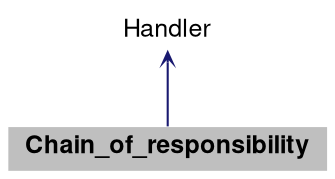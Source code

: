 digraph "Chain_of_responsibility"
{
 // LATEX_PDF_SIZE
  bgcolor="transparent";
  edge [fontname="Helvetica,Arial,sans-serif",fontsize=15,labelfontsize=15 arrowhead=open arrowtail=open arrowsize=0.5];
  node [fontname="Helvetica,Arial,sans-serif",fontsize=15,fontsize=12 shape=plaintext];
  Node1 [label=<<b>Chain_of_responsibility</b>>,height=0.2,width=0.4,color="black", fillcolor="grey75", style="filled", fontcolor="black",tooltip="list based implementation without recursion"];
  Node2 -> Node1 [dir="back",color="midnightblue",style="solid"];
  Node2 [label="Handler",height=0.2,width=0.4,color="black",URL="$structHandler.html",tooltip="is a virtual command handler of Chain_of_responsibility"];
}
